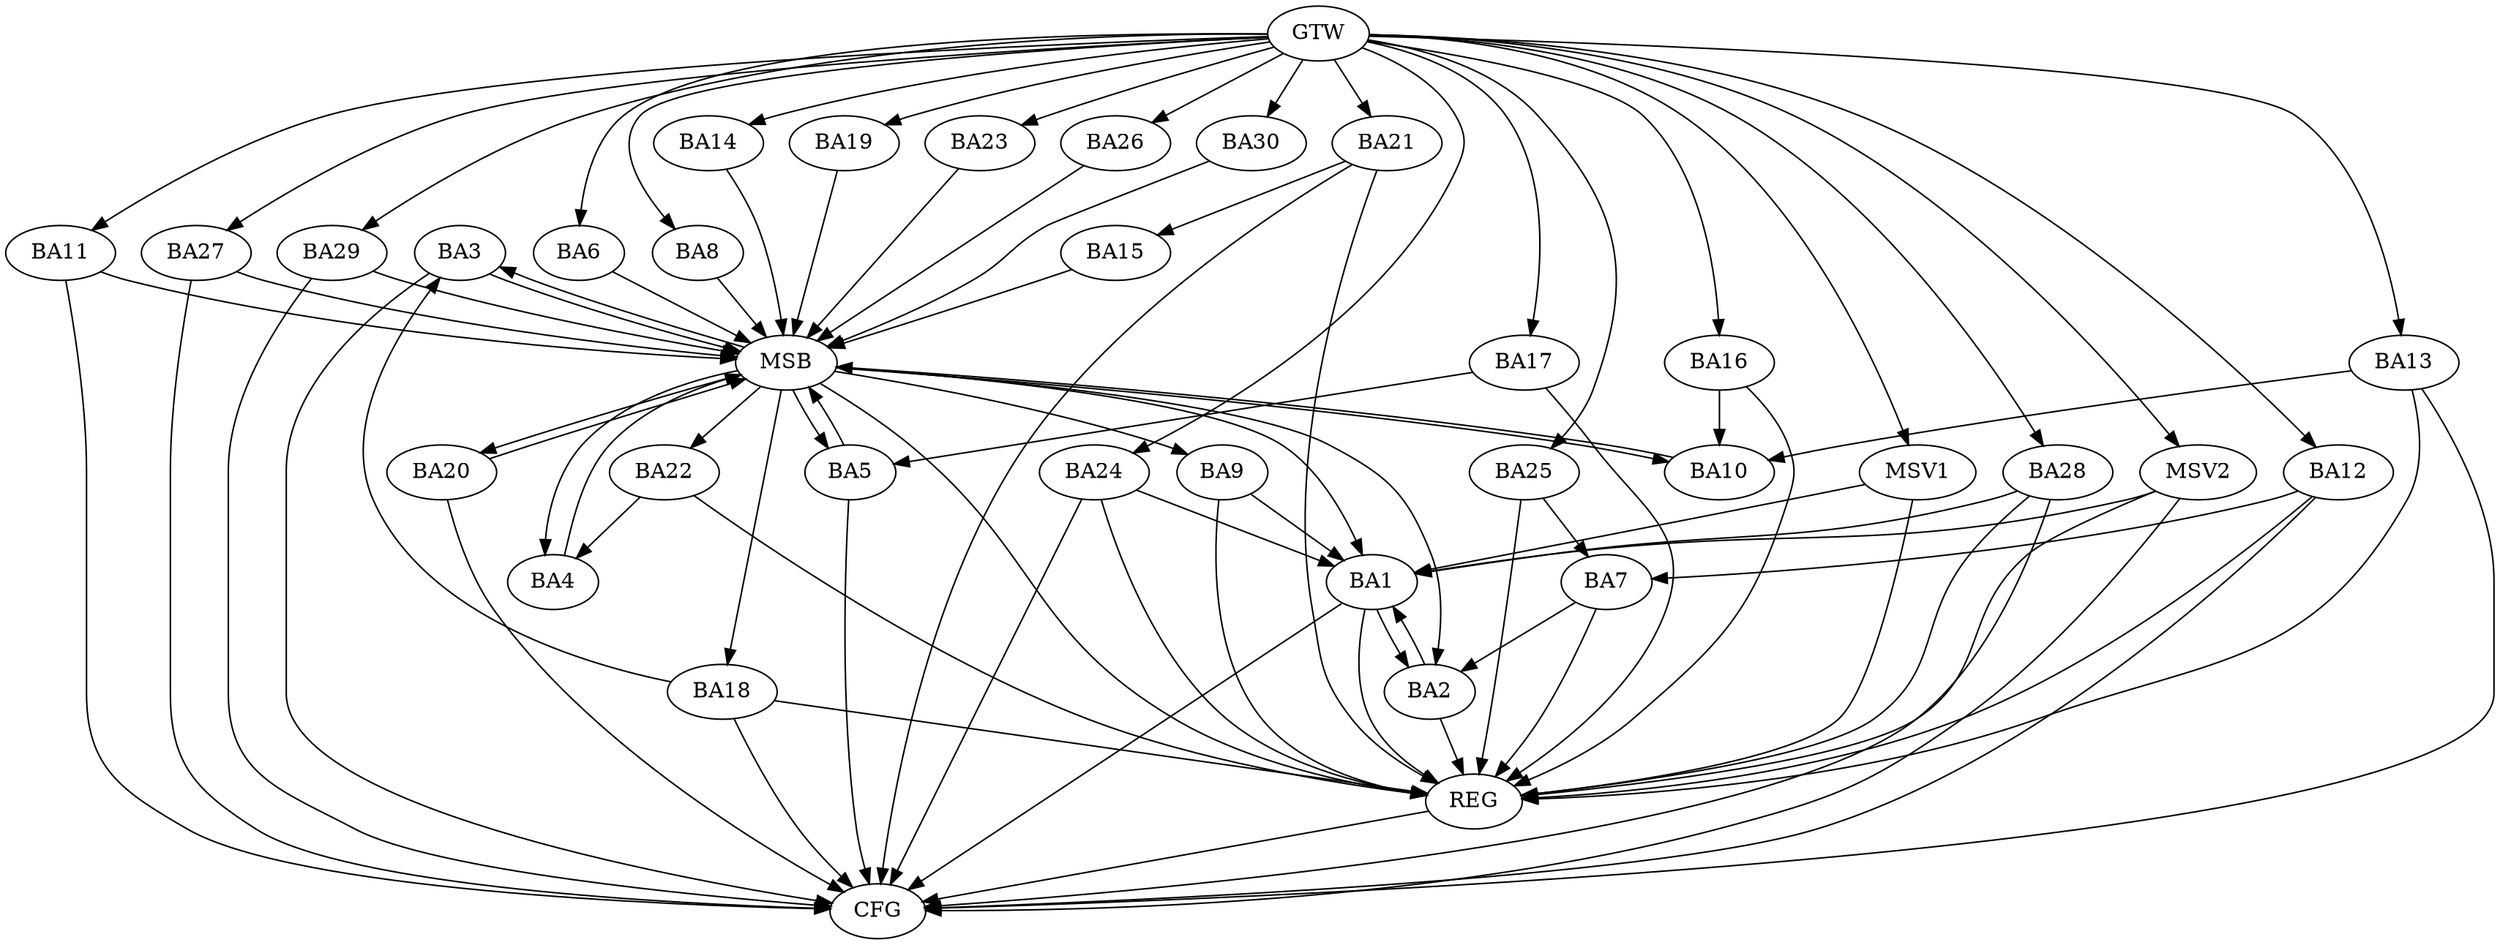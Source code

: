 strict digraph G {
  BA1 [ label="BA1" ];
  BA2 [ label="BA2" ];
  BA3 [ label="BA3" ];
  BA4 [ label="BA4" ];
  BA5 [ label="BA5" ];
  BA6 [ label="BA6" ];
  BA7 [ label="BA7" ];
  BA8 [ label="BA8" ];
  BA9 [ label="BA9" ];
  BA10 [ label="BA10" ];
  BA11 [ label="BA11" ];
  BA12 [ label="BA12" ];
  BA13 [ label="BA13" ];
  BA14 [ label="BA14" ];
  BA15 [ label="BA15" ];
  BA16 [ label="BA16" ];
  BA17 [ label="BA17" ];
  BA18 [ label="BA18" ];
  BA19 [ label="BA19" ];
  BA20 [ label="BA20" ];
  BA21 [ label="BA21" ];
  BA22 [ label="BA22" ];
  BA23 [ label="BA23" ];
  BA24 [ label="BA24" ];
  BA25 [ label="BA25" ];
  BA26 [ label="BA26" ];
  BA27 [ label="BA27" ];
  BA28 [ label="BA28" ];
  BA29 [ label="BA29" ];
  BA30 [ label="BA30" ];
  GTW [ label="GTW" ];
  REG [ label="REG" ];
  MSB [ label="MSB" ];
  CFG [ label="CFG" ];
  MSV1 [ label="MSV1" ];
  MSV2 [ label="MSV2" ];
  BA1 -> BA2;
  BA2 -> BA1;
  BA7 -> BA2;
  BA9 -> BA1;
  BA12 -> BA7;
  BA13 -> BA10;
  BA16 -> BA10;
  BA17 -> BA5;
  BA18 -> BA3;
  BA21 -> BA15;
  BA22 -> BA4;
  BA24 -> BA1;
  BA25 -> BA7;
  BA28 -> BA1;
  GTW -> BA6;
  GTW -> BA8;
  GTW -> BA11;
  GTW -> BA12;
  GTW -> BA13;
  GTW -> BA14;
  GTW -> BA16;
  GTW -> BA17;
  GTW -> BA19;
  GTW -> BA21;
  GTW -> BA23;
  GTW -> BA24;
  GTW -> BA25;
  GTW -> BA26;
  GTW -> BA27;
  GTW -> BA28;
  GTW -> BA29;
  GTW -> BA30;
  BA1 -> REG;
  BA2 -> REG;
  BA7 -> REG;
  BA9 -> REG;
  BA12 -> REG;
  BA13 -> REG;
  BA16 -> REG;
  BA17 -> REG;
  BA18 -> REG;
  BA21 -> REG;
  BA22 -> REG;
  BA24 -> REG;
  BA25 -> REG;
  BA28 -> REG;
  BA3 -> MSB;
  MSB -> BA2;
  MSB -> REG;
  BA4 -> MSB;
  MSB -> BA1;
  BA5 -> MSB;
  MSB -> BA4;
  BA6 -> MSB;
  MSB -> BA3;
  BA8 -> MSB;
  BA10 -> MSB;
  BA11 -> MSB;
  MSB -> BA5;
  BA14 -> MSB;
  MSB -> BA10;
  BA15 -> MSB;
  BA19 -> MSB;
  BA20 -> MSB;
  MSB -> BA9;
  BA23 -> MSB;
  BA26 -> MSB;
  MSB -> BA22;
  BA27 -> MSB;
  BA29 -> MSB;
  MSB -> BA18;
  BA30 -> MSB;
  MSB -> BA20;
  BA24 -> CFG;
  BA18 -> CFG;
  BA27 -> CFG;
  BA13 -> CFG;
  BA3 -> CFG;
  BA12 -> CFG;
  BA20 -> CFG;
  BA29 -> CFG;
  BA11 -> CFG;
  BA5 -> CFG;
  BA1 -> CFG;
  BA28 -> CFG;
  BA21 -> CFG;
  REG -> CFG;
  MSV1 -> BA1;
  MSV2 -> BA1;
  GTW -> MSV1;
  MSV1 -> REG;
  GTW -> MSV2;
  MSV2 -> REG;
  MSV2 -> CFG;
}

